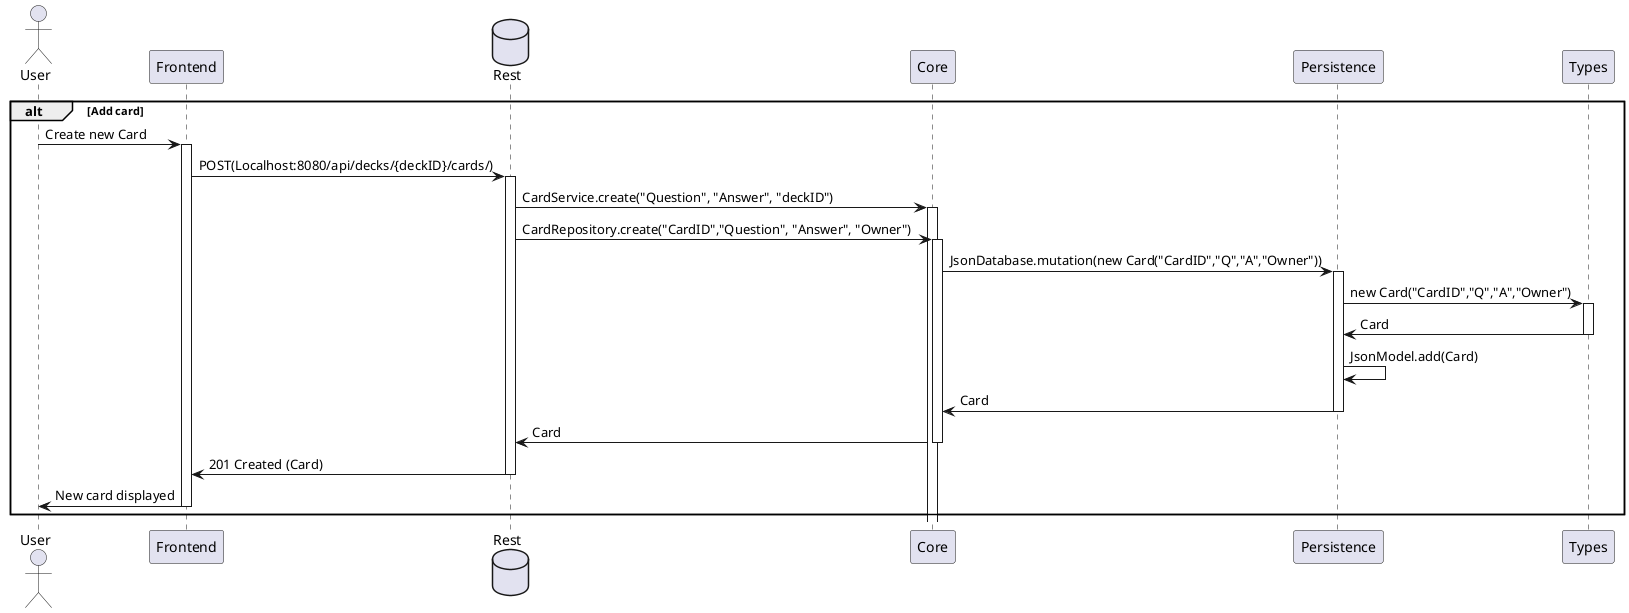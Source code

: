 @startuml

actor       User        as user
participant Frontend    as frontend
database    Rest        as rest
participant Core        as core
participant Persistence as persistence
participant Types       as types

alt Add card
user -> frontend ++ : Create new Card 
frontend -> rest ++ : POST(Localhost:8080/api/decks/{deckID}/cards/)
rest -> core ++ : CardService.create("Question", "Answer", "deckID")
rest -> core ++ : CardRepository.create("CardID","Question", "Answer", "Owner")
core -> persistence ++ : JsonDatabase.mutation(new Card("CardID","Q","A","Owner"))
persistence -> types ++ : new Card("CardID","Q","A","Owner")

types -> persistence -- : Card
persistence -> persistence : JsonModel.add(Card)
persistence -> core  -- : Card
core -> rest -- : Card
rest -> frontend -- : 201 Created (Card)
frontend -> user --: New card displayed
end




@enduml